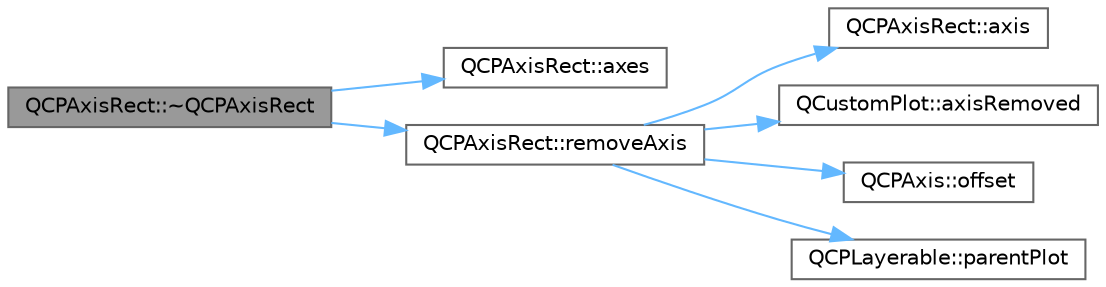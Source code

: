 digraph "QCPAxisRect::~QCPAxisRect"
{
 // LATEX_PDF_SIZE
  bgcolor="transparent";
  edge [fontname=Helvetica,fontsize=10,labelfontname=Helvetica,labelfontsize=10];
  node [fontname=Helvetica,fontsize=10,shape=box,height=0.2,width=0.4];
  rankdir="LR";
  Node1 [label="QCPAxisRect::~QCPAxisRect",height=0.2,width=0.4,color="gray40", fillcolor="grey60", style="filled", fontcolor="black",tooltip=" "];
  Node1 -> Node2 [color="steelblue1",style="solid"];
  Node2 [label="QCPAxisRect::axes",height=0.2,width=0.4,color="grey40", fillcolor="white", style="filled",URL="$class_q_c_p_axis_rect.html#a11657b8faebe9677180860e8057ede26",tooltip=" "];
  Node1 -> Node3 [color="steelblue1",style="solid"];
  Node3 [label="QCPAxisRect::removeAxis",height=0.2,width=0.4,color="grey40", fillcolor="white", style="filled",URL="$class_q_c_p_axis_rect.html#a03c39cd9704f0d36fb6cf980cdddcbaa",tooltip=" "];
  Node3 -> Node4 [color="steelblue1",style="solid"];
  Node4 [label="QCPAxisRect::axis",height=0.2,width=0.4,color="grey40", fillcolor="white", style="filled",URL="$class_q_c_p_axis_rect.html#a583ae4f6d78b601b732183f6cabecbe1",tooltip=" "];
  Node3 -> Node5 [color="steelblue1",style="solid"];
  Node5 [label="QCustomPlot::axisRemoved",height=0.2,width=0.4,color="grey40", fillcolor="white", style="filled",URL="$class_q_custom_plot.html#a8b46607021c463c94709d3504951cb47",tooltip=" "];
  Node3 -> Node6 [color="steelblue1",style="solid"];
  Node6 [label="QCPAxis::offset",height=0.2,width=0.4,color="grey40", fillcolor="white", style="filled",URL="$class_q_c_p_axis.html#aef66fa16353b4993b1cceabfb644a1a9",tooltip=" "];
  Node3 -> Node7 [color="steelblue1",style="solid"];
  Node7 [label="QCPLayerable::parentPlot",height=0.2,width=0.4,color="grey40", fillcolor="white", style="filled",URL="$class_q_c_p_layerable.html#a36ed5b292b90934b524a4e5866a3526c",tooltip=" "];
}
